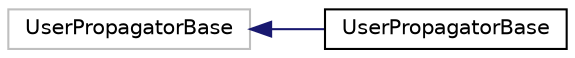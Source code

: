 digraph "Graphical Class Hierarchy"
{
 // LATEX_PDF_SIZE
  edge [fontname="Helvetica",fontsize="10",labelfontname="Helvetica",labelfontsize="10"];
  node [fontname="Helvetica",fontsize="10",shape=record];
  rankdir="LR";
  Node240 [label="UserPropagatorBase",height=0.2,width=0.4,color="grey75", fillcolor="white", style="filled",tooltip=" "];
  Node240 -> Node0 [dir="back",color="midnightblue",fontsize="10",style="solid",fontname="Helvetica"];
  Node0 [label="UserPropagatorBase",height=0.2,width=0.4,color="black", fillcolor="white", style="filled",URL="$classcom_1_1microsoft_1_1z3_1_1_user_propagator_base.html",tooltip=" "];
}
